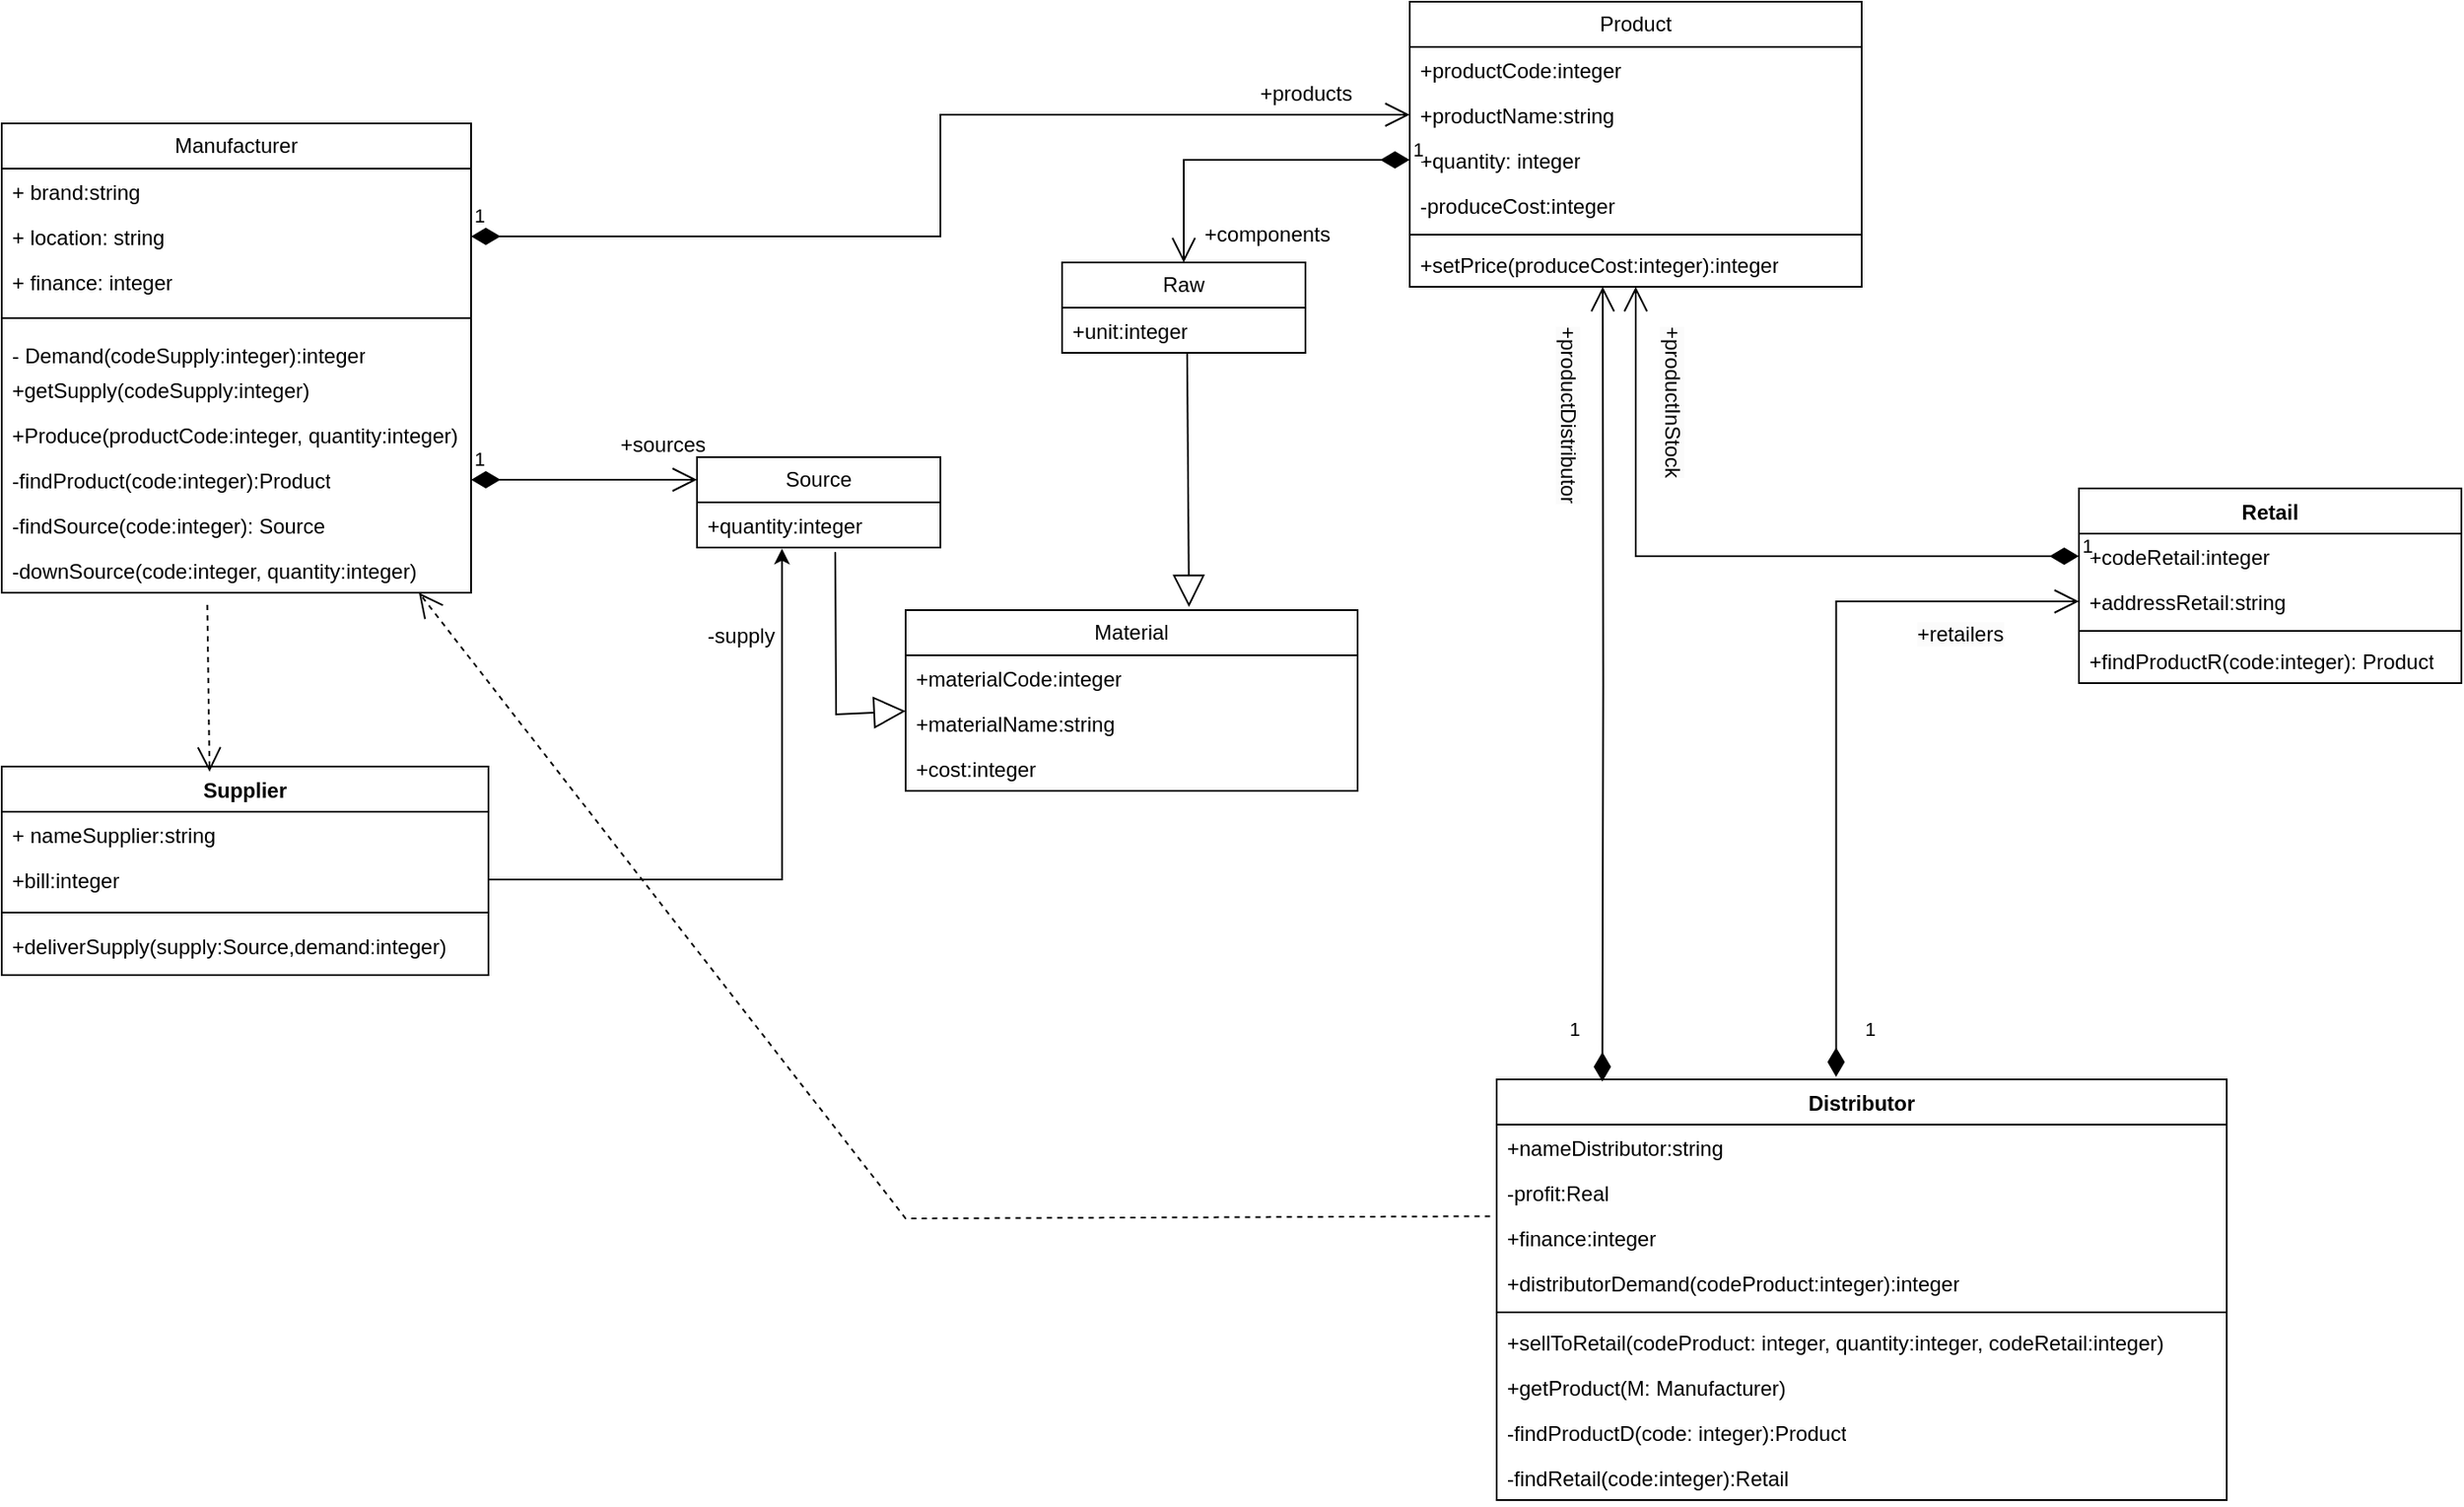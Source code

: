 <mxfile version="22.0.0" type="device">
  <diagram name="Page-1" id="9KDEoQG-ddyEXSRSi7oU">
    <mxGraphModel dx="2673" dy="1966" grid="1" gridSize="10" guides="1" tooltips="1" connect="1" arrows="1" fold="1" page="1" pageScale="1" pageWidth="850" pageHeight="1100" math="0" shadow="0">
      <root>
        <mxCell id="0" />
        <mxCell id="1" parent="0" />
        <mxCell id="i187cBd214ABWuoRDtF9-9" value="Product" style="swimlane;fontStyle=0;childLayout=stackLayout;horizontal=1;startSize=26;fillColor=none;horizontalStack=0;resizeParent=1;resizeParentMax=0;resizeLast=0;collapsible=1;marginBottom=0;whiteSpace=wrap;html=1;" parent="1" vertex="1">
          <mxGeometry x="40" y="-970" width="260" height="164" as="geometry" />
        </mxCell>
        <mxCell id="i187cBd214ABWuoRDtF9-10" value="+productCode:integer" style="text;strokeColor=none;fillColor=none;align=left;verticalAlign=top;spacingLeft=4;spacingRight=4;overflow=hidden;rotatable=0;points=[[0,0.5],[1,0.5]];portConstraint=eastwest;whiteSpace=wrap;html=1;" parent="i187cBd214ABWuoRDtF9-9" vertex="1">
          <mxGeometry y="26" width="260" height="26" as="geometry" />
        </mxCell>
        <mxCell id="i187cBd214ABWuoRDtF9-11" value="+productName:string" style="text;strokeColor=none;fillColor=none;align=left;verticalAlign=top;spacingLeft=4;spacingRight=4;overflow=hidden;rotatable=0;points=[[0,0.5],[1,0.5]];portConstraint=eastwest;whiteSpace=wrap;html=1;" parent="i187cBd214ABWuoRDtF9-9" vertex="1">
          <mxGeometry y="52" width="260" height="26" as="geometry" />
        </mxCell>
        <mxCell id="i187cBd214ABWuoRDtF9-21" value="+quantity: integer" style="text;strokeColor=none;fillColor=none;align=left;verticalAlign=top;spacingLeft=4;spacingRight=4;overflow=hidden;rotatable=0;points=[[0,0.5],[1,0.5]];portConstraint=eastwest;whiteSpace=wrap;html=1;" parent="i187cBd214ABWuoRDtF9-9" vertex="1">
          <mxGeometry y="78" width="260" height="26" as="geometry" />
        </mxCell>
        <mxCell id="i187cBd214ABWuoRDtF9-63" value="-produceCost:integer" style="text;strokeColor=none;fillColor=none;align=left;verticalAlign=top;spacingLeft=4;spacingRight=4;overflow=hidden;rotatable=0;points=[[0,0.5],[1,0.5]];portConstraint=eastwest;whiteSpace=wrap;html=1;" parent="i187cBd214ABWuoRDtF9-9" vertex="1">
          <mxGeometry y="104" width="260" height="26" as="geometry" />
        </mxCell>
        <mxCell id="i187cBd214ABWuoRDtF9-22" value="" style="line;strokeWidth=1;fillColor=none;align=left;verticalAlign=middle;spacingTop=-1;spacingLeft=3;spacingRight=3;rotatable=0;labelPosition=right;points=[];portConstraint=eastwest;strokeColor=inherit;" parent="i187cBd214ABWuoRDtF9-9" vertex="1">
          <mxGeometry y="130" width="260" height="8" as="geometry" />
        </mxCell>
        <mxCell id="i187cBd214ABWuoRDtF9-23" value="+setPrice(produceCost:integer):integer" style="text;strokeColor=none;fillColor=none;align=left;verticalAlign=top;spacingLeft=4;spacingRight=4;overflow=hidden;rotatable=0;points=[[0,0.5],[1,0.5]];portConstraint=eastwest;whiteSpace=wrap;html=1;" parent="i187cBd214ABWuoRDtF9-9" vertex="1">
          <mxGeometry y="138" width="260" height="26" as="geometry" />
        </mxCell>
        <mxCell id="i187cBd214ABWuoRDtF9-13" value="Manufacturer" style="swimlane;fontStyle=0;childLayout=stackLayout;horizontal=1;startSize=26;fillColor=none;horizontalStack=0;resizeParent=1;resizeParentMax=0;resizeLast=0;collapsible=1;marginBottom=0;whiteSpace=wrap;html=1;" parent="1" vertex="1">
          <mxGeometry x="-770" y="-900" width="270" height="270" as="geometry" />
        </mxCell>
        <mxCell id="i187cBd214ABWuoRDtF9-14" value="+ brand:string&lt;br&gt;" style="text;strokeColor=none;fillColor=none;align=left;verticalAlign=top;spacingLeft=4;spacingRight=4;overflow=hidden;rotatable=0;points=[[0,0.5],[1,0.5]];portConstraint=eastwest;whiteSpace=wrap;html=1;" parent="i187cBd214ABWuoRDtF9-13" vertex="1">
          <mxGeometry y="26" width="270" height="26" as="geometry" />
        </mxCell>
        <mxCell id="i187cBd214ABWuoRDtF9-15" value="+ location: string&lt;br&gt;" style="text;strokeColor=none;fillColor=none;align=left;verticalAlign=top;spacingLeft=4;spacingRight=4;overflow=hidden;rotatable=0;points=[[0,0.5],[1,0.5]];portConstraint=eastwest;whiteSpace=wrap;html=1;" parent="i187cBd214ABWuoRDtF9-13" vertex="1">
          <mxGeometry y="52" width="270" height="26" as="geometry" />
        </mxCell>
        <mxCell id="i187cBd214ABWuoRDtF9-16" value="+ finance: integer" style="text;strokeColor=none;fillColor=none;align=left;verticalAlign=top;spacingLeft=4;spacingRight=4;overflow=hidden;rotatable=0;points=[[0,0.5],[1,0.5]];portConstraint=eastwest;whiteSpace=wrap;html=1;" parent="i187cBd214ABWuoRDtF9-13" vertex="1">
          <mxGeometry y="78" width="270" height="26" as="geometry" />
        </mxCell>
        <mxCell id="i187cBd214ABWuoRDtF9-18" value="" style="line;strokeWidth=1;fillColor=none;align=left;verticalAlign=middle;spacingTop=-1;spacingLeft=3;spacingRight=3;rotatable=0;labelPosition=right;points=[];portConstraint=eastwest;strokeColor=inherit;" parent="i187cBd214ABWuoRDtF9-13" vertex="1">
          <mxGeometry y="104" width="270" height="16" as="geometry" />
        </mxCell>
        <mxCell id="i187cBd214ABWuoRDtF9-17" value="- Demand(codeSupply:integer):integer" style="text;strokeColor=none;fillColor=none;align=left;verticalAlign=top;spacingLeft=4;spacingRight=4;overflow=hidden;rotatable=0;points=[[0,0.5],[1,0.5]];portConstraint=eastwest;whiteSpace=wrap;html=1;" parent="i187cBd214ABWuoRDtF9-13" vertex="1">
          <mxGeometry y="120" width="270" height="20" as="geometry" />
        </mxCell>
        <mxCell id="i187cBd214ABWuoRDtF9-19" value="+getSupply(codeSupply:integer)" style="text;strokeColor=none;fillColor=none;align=left;verticalAlign=top;spacingLeft=4;spacingRight=4;overflow=hidden;rotatable=0;points=[[0,0.5],[1,0.5]];portConstraint=eastwest;whiteSpace=wrap;html=1;" parent="i187cBd214ABWuoRDtF9-13" vertex="1">
          <mxGeometry y="140" width="270" height="26" as="geometry" />
        </mxCell>
        <mxCell id="i187cBd214ABWuoRDtF9-20" value="+Produce(productCode:integer, quantity:integer)" style="text;strokeColor=none;fillColor=none;align=left;verticalAlign=top;spacingLeft=4;spacingRight=4;overflow=hidden;rotatable=0;points=[[0,0.5],[1,0.5]];portConstraint=eastwest;whiteSpace=wrap;html=1;" parent="i187cBd214ABWuoRDtF9-13" vertex="1">
          <mxGeometry y="166" width="270" height="26" as="geometry" />
        </mxCell>
        <mxCell id="i187cBd214ABWuoRDtF9-31" value="-findProduct(code:integer):Product" style="text;strokeColor=none;fillColor=none;align=left;verticalAlign=top;spacingLeft=4;spacingRight=4;overflow=hidden;rotatable=0;points=[[0,0.5],[1,0.5]];portConstraint=eastwest;whiteSpace=wrap;html=1;" parent="i187cBd214ABWuoRDtF9-13" vertex="1">
          <mxGeometry y="192" width="270" height="26" as="geometry" />
        </mxCell>
        <mxCell id="i187cBd214ABWuoRDtF9-32" value="-findSource(code:integer): Source" style="text;strokeColor=none;fillColor=none;align=left;verticalAlign=top;spacingLeft=4;spacingRight=4;overflow=hidden;rotatable=0;points=[[0,0.5],[1,0.5]];portConstraint=eastwest;whiteSpace=wrap;html=1;" parent="i187cBd214ABWuoRDtF9-13" vertex="1">
          <mxGeometry y="218" width="270" height="26" as="geometry" />
        </mxCell>
        <mxCell id="i187cBd214ABWuoRDtF9-33" value="-downSource(code:integer, quantity:integer)" style="text;strokeColor=none;fillColor=none;align=left;verticalAlign=top;spacingLeft=4;spacingRight=4;overflow=hidden;rotatable=0;points=[[0,0.5],[1,0.5]];portConstraint=eastwest;whiteSpace=wrap;html=1;" parent="i187cBd214ABWuoRDtF9-13" vertex="1">
          <mxGeometry y="244" width="270" height="26" as="geometry" />
        </mxCell>
        <mxCell id="i187cBd214ABWuoRDtF9-26" value="1" style="endArrow=open;html=1;endSize=12;startArrow=diamondThin;startSize=14;startFill=1;edgeStyle=orthogonalEdgeStyle;align=left;verticalAlign=bottom;rounded=0;exitX=1;exitY=0.5;exitDx=0;exitDy=0;entryX=0;entryY=0.5;entryDx=0;entryDy=0;" parent="1" source="i187cBd214ABWuoRDtF9-15" target="i187cBd214ABWuoRDtF9-11" edge="1">
          <mxGeometry x="-1" y="3" relative="1" as="geometry">
            <mxPoint x="-360" y="-730" as="sourcePoint" />
            <mxPoint x="-200" y="-730" as="targetPoint" />
          </mxGeometry>
        </mxCell>
        <mxCell id="i187cBd214ABWuoRDtF9-27" value="Supplier" style="swimlane;fontStyle=1;align=center;verticalAlign=top;childLayout=stackLayout;horizontal=1;startSize=26;horizontalStack=0;resizeParent=1;resizeParentMax=0;resizeLast=0;collapsible=1;marginBottom=0;whiteSpace=wrap;html=1;" parent="1" vertex="1">
          <mxGeometry x="-770" y="-530" width="280" height="120" as="geometry" />
        </mxCell>
        <mxCell id="i187cBd214ABWuoRDtF9-34" value="+ nameSupplier:string" style="text;strokeColor=none;fillColor=none;align=left;verticalAlign=top;spacingLeft=4;spacingRight=4;overflow=hidden;rotatable=0;points=[[0,0.5],[1,0.5]];portConstraint=eastwest;whiteSpace=wrap;html=1;" parent="i187cBd214ABWuoRDtF9-27" vertex="1">
          <mxGeometry y="26" width="280" height="26" as="geometry" />
        </mxCell>
        <mxCell id="i187cBd214ABWuoRDtF9-35" value="+bill:integer" style="text;strokeColor=none;fillColor=none;align=left;verticalAlign=top;spacingLeft=4;spacingRight=4;overflow=hidden;rotatable=0;points=[[0,0.5],[1,0.5]];portConstraint=eastwest;whiteSpace=wrap;html=1;" parent="i187cBd214ABWuoRDtF9-27" vertex="1">
          <mxGeometry y="52" width="280" height="26" as="geometry" />
        </mxCell>
        <mxCell id="i187cBd214ABWuoRDtF9-29" value="" style="line;strokeWidth=1;fillColor=none;align=left;verticalAlign=middle;spacingTop=-1;spacingLeft=3;spacingRight=3;rotatable=0;labelPosition=right;points=[];portConstraint=eastwest;strokeColor=inherit;" parent="i187cBd214ABWuoRDtF9-27" vertex="1">
          <mxGeometry y="78" width="280" height="12" as="geometry" />
        </mxCell>
        <mxCell id="i187cBd214ABWuoRDtF9-30" value="+deliverSupply(supply:Source,demand:integer)" style="text;strokeColor=none;fillColor=none;align=left;verticalAlign=top;spacingLeft=4;spacingRight=4;overflow=hidden;rotatable=0;points=[[0,0.5],[1,0.5]];portConstraint=eastwest;whiteSpace=wrap;html=1;" parent="i187cBd214ABWuoRDtF9-27" vertex="1">
          <mxGeometry y="90" width="280" height="30" as="geometry" />
        </mxCell>
        <mxCell id="i187cBd214ABWuoRDtF9-36" value="Material" style="swimlane;fontStyle=0;childLayout=stackLayout;horizontal=1;startSize=26;fillColor=none;horizontalStack=0;resizeParent=1;resizeParentMax=0;resizeLast=0;collapsible=1;marginBottom=0;whiteSpace=wrap;html=1;" parent="1" vertex="1">
          <mxGeometry x="-250" y="-620" width="260" height="104" as="geometry" />
        </mxCell>
        <mxCell id="i187cBd214ABWuoRDtF9-37" value="+materialCode:integer" style="text;strokeColor=none;fillColor=none;align=left;verticalAlign=top;spacingLeft=4;spacingRight=4;overflow=hidden;rotatable=0;points=[[0,0.5],[1,0.5]];portConstraint=eastwest;whiteSpace=wrap;html=1;" parent="i187cBd214ABWuoRDtF9-36" vertex="1">
          <mxGeometry y="26" width="260" height="26" as="geometry" />
        </mxCell>
        <mxCell id="i187cBd214ABWuoRDtF9-38" value="+materialName:string" style="text;strokeColor=none;fillColor=none;align=left;verticalAlign=top;spacingLeft=4;spacingRight=4;overflow=hidden;rotatable=0;points=[[0,0.5],[1,0.5]];portConstraint=eastwest;whiteSpace=wrap;html=1;" parent="i187cBd214ABWuoRDtF9-36" vertex="1">
          <mxGeometry y="52" width="260" height="26" as="geometry" />
        </mxCell>
        <mxCell id="i187cBd214ABWuoRDtF9-39" value="+cost:integer" style="text;strokeColor=none;fillColor=none;align=left;verticalAlign=top;spacingLeft=4;spacingRight=4;overflow=hidden;rotatable=0;points=[[0,0.5],[1,0.5]];portConstraint=eastwest;whiteSpace=wrap;html=1;" parent="i187cBd214ABWuoRDtF9-36" vertex="1">
          <mxGeometry y="78" width="260" height="26" as="geometry" />
        </mxCell>
        <mxCell id="i187cBd214ABWuoRDtF9-42" value="Source" style="swimlane;fontStyle=0;childLayout=stackLayout;horizontal=1;startSize=26;fillColor=none;horizontalStack=0;resizeParent=1;resizeParentMax=0;resizeLast=0;collapsible=1;marginBottom=0;whiteSpace=wrap;html=1;" parent="1" vertex="1">
          <mxGeometry x="-370" y="-708" width="140" height="52" as="geometry" />
        </mxCell>
        <mxCell id="i187cBd214ABWuoRDtF9-43" value="+quantity:integer" style="text;strokeColor=none;fillColor=none;align=left;verticalAlign=top;spacingLeft=4;spacingRight=4;overflow=hidden;rotatable=0;points=[[0,0.5],[1,0.5]];portConstraint=eastwest;whiteSpace=wrap;html=1;" parent="i187cBd214ABWuoRDtF9-42" vertex="1">
          <mxGeometry y="26" width="140" height="26" as="geometry" />
        </mxCell>
        <mxCell id="i187cBd214ABWuoRDtF9-46" value="Raw" style="swimlane;fontStyle=0;childLayout=stackLayout;horizontal=1;startSize=26;fillColor=none;horizontalStack=0;resizeParent=1;resizeParentMax=0;resizeLast=0;collapsible=1;marginBottom=0;whiteSpace=wrap;html=1;" parent="1" vertex="1">
          <mxGeometry x="-160" y="-820" width="140" height="52" as="geometry" />
        </mxCell>
        <mxCell id="i187cBd214ABWuoRDtF9-47" value="+unit:integer" style="text;strokeColor=none;fillColor=none;align=left;verticalAlign=top;spacingLeft=4;spacingRight=4;overflow=hidden;rotatable=0;points=[[0,0.5],[1,0.5]];portConstraint=eastwest;whiteSpace=wrap;html=1;" parent="i187cBd214ABWuoRDtF9-46" vertex="1">
          <mxGeometry y="26" width="140" height="26" as="geometry" />
        </mxCell>
        <mxCell id="i187cBd214ABWuoRDtF9-48" value="1" style="endArrow=open;html=1;endSize=12;startArrow=diamondThin;startSize=14;startFill=1;edgeStyle=orthogonalEdgeStyle;align=left;verticalAlign=bottom;rounded=0;exitX=1;exitY=0.5;exitDx=0;exitDy=0;entryX=0;entryY=0.25;entryDx=0;entryDy=0;" parent="1" source="i187cBd214ABWuoRDtF9-31" target="i187cBd214ABWuoRDtF9-42" edge="1">
          <mxGeometry x="-1" y="3" relative="1" as="geometry">
            <mxPoint x="-480" y="-810" as="sourcePoint" />
            <mxPoint x="-320" y="-810" as="targetPoint" />
          </mxGeometry>
        </mxCell>
        <mxCell id="i187cBd214ABWuoRDtF9-55" value="" style="endArrow=block;endSize=16;endFill=0;html=1;rounded=0;exitX=0.568;exitY=1.1;exitDx=0;exitDy=0;exitPerimeter=0;" parent="1" source="i187cBd214ABWuoRDtF9-43" target="i187cBd214ABWuoRDtF9-36" edge="1">
          <mxGeometry width="160" relative="1" as="geometry">
            <mxPoint x="-290" y="-810" as="sourcePoint" />
            <mxPoint x="-130" y="-810" as="targetPoint" />
            <Array as="points">
              <mxPoint x="-290" y="-560" />
            </Array>
          </mxGeometry>
        </mxCell>
        <mxCell id="i187cBd214ABWuoRDtF9-56" value="" style="endArrow=block;endSize=16;endFill=0;html=1;rounded=0;entryX=0.627;entryY=-0.017;entryDx=0;entryDy=0;entryPerimeter=0;exitX=0.514;exitY=1.02;exitDx=0;exitDy=0;exitPerimeter=0;" parent="1" source="i187cBd214ABWuoRDtF9-47" target="i187cBd214ABWuoRDtF9-36" edge="1">
          <mxGeometry width="160" relative="1" as="geometry">
            <mxPoint x="-290" y="-810" as="sourcePoint" />
            <mxPoint x="-130" y="-810" as="targetPoint" />
          </mxGeometry>
        </mxCell>
        <mxCell id="i187cBd214ABWuoRDtF9-57" value="" style="endArrow=open;endSize=12;dashed=1;html=1;rounded=0;exitX=0.438;exitY=1.269;exitDx=0;exitDy=0;entryX=0.427;entryY=0.025;entryDx=0;entryDy=0;entryPerimeter=0;exitPerimeter=0;" parent="1" source="i187cBd214ABWuoRDtF9-33" target="i187cBd214ABWuoRDtF9-27" edge="1">
          <mxGeometry width="160" relative="1" as="geometry">
            <mxPoint x="-400" y="-640" as="sourcePoint" />
            <mxPoint x="-240" y="-640" as="targetPoint" />
            <Array as="points" />
          </mxGeometry>
        </mxCell>
        <mxCell id="i187cBd214ABWuoRDtF9-59" value="Distributor" style="swimlane;fontStyle=1;align=center;verticalAlign=top;childLayout=stackLayout;horizontal=1;startSize=26;horizontalStack=0;resizeParent=1;resizeParentMax=0;resizeLast=0;collapsible=1;marginBottom=0;whiteSpace=wrap;html=1;" parent="1" vertex="1">
          <mxGeometry x="90" y="-350" width="420" height="242" as="geometry" />
        </mxCell>
        <mxCell id="i187cBd214ABWuoRDtF9-65" value="+nameDistributor:string&lt;br&gt;" style="text;strokeColor=none;fillColor=none;align=left;verticalAlign=top;spacingLeft=4;spacingRight=4;overflow=hidden;rotatable=0;points=[[0,0.5],[1,0.5]];portConstraint=eastwest;whiteSpace=wrap;html=1;" parent="i187cBd214ABWuoRDtF9-59" vertex="1">
          <mxGeometry y="26" width="420" height="26" as="geometry" />
        </mxCell>
        <mxCell id="i187cBd214ABWuoRDtF9-64" value="-profit:Real" style="text;strokeColor=none;fillColor=none;align=left;verticalAlign=top;spacingLeft=4;spacingRight=4;overflow=hidden;rotatable=0;points=[[0,0.5],[1,0.5]];portConstraint=eastwest;whiteSpace=wrap;html=1;" parent="i187cBd214ABWuoRDtF9-59" vertex="1">
          <mxGeometry y="52" width="420" height="26" as="geometry" />
        </mxCell>
        <mxCell id="i187cBd214ABWuoRDtF9-60" value="+finance:integer" style="text;strokeColor=none;fillColor=none;align=left;verticalAlign=top;spacingLeft=4;spacingRight=4;overflow=hidden;rotatable=0;points=[[0,0.5],[1,0.5]];portConstraint=eastwest;whiteSpace=wrap;html=1;" parent="i187cBd214ABWuoRDtF9-59" vertex="1">
          <mxGeometry y="78" width="420" height="26" as="geometry" />
        </mxCell>
        <mxCell id="i187cBd214ABWuoRDtF9-66" value="+distributorDemand(codeProduct:integer):integer" style="text;strokeColor=none;fillColor=none;align=left;verticalAlign=top;spacingLeft=4;spacingRight=4;overflow=hidden;rotatable=0;points=[[0,0.5],[1,0.5]];portConstraint=eastwest;whiteSpace=wrap;html=1;" parent="i187cBd214ABWuoRDtF9-59" vertex="1">
          <mxGeometry y="104" width="420" height="26" as="geometry" />
        </mxCell>
        <mxCell id="i187cBd214ABWuoRDtF9-61" value="" style="line;strokeWidth=1;fillColor=none;align=left;verticalAlign=middle;spacingTop=-1;spacingLeft=3;spacingRight=3;rotatable=0;labelPosition=right;points=[];portConstraint=eastwest;strokeColor=inherit;" parent="i187cBd214ABWuoRDtF9-59" vertex="1">
          <mxGeometry y="130" width="420" height="8" as="geometry" />
        </mxCell>
        <mxCell id="i187cBd214ABWuoRDtF9-67" value="+sellToRetail(codeProduct: integer, quantity:integer, codeRetail:integer)" style="text;strokeColor=none;fillColor=none;align=left;verticalAlign=top;spacingLeft=4;spacingRight=4;overflow=hidden;rotatable=0;points=[[0,0.5],[1,0.5]];portConstraint=eastwest;whiteSpace=wrap;html=1;" parent="i187cBd214ABWuoRDtF9-59" vertex="1">
          <mxGeometry y="138" width="420" height="26" as="geometry" />
        </mxCell>
        <mxCell id="i187cBd214ABWuoRDtF9-62" value="+getProduct(M: Manufacturer)" style="text;strokeColor=none;fillColor=none;align=left;verticalAlign=top;spacingLeft=4;spacingRight=4;overflow=hidden;rotatable=0;points=[[0,0.5],[1,0.5]];portConstraint=eastwest;whiteSpace=wrap;html=1;" parent="i187cBd214ABWuoRDtF9-59" vertex="1">
          <mxGeometry y="164" width="420" height="26" as="geometry" />
        </mxCell>
        <mxCell id="i187cBd214ABWuoRDtF9-69" value="-findProductD(code: integer):Product" style="text;strokeColor=none;fillColor=none;align=left;verticalAlign=top;spacingLeft=4;spacingRight=4;overflow=hidden;rotatable=0;points=[[0,0.5],[1,0.5]];portConstraint=eastwest;whiteSpace=wrap;html=1;" parent="i187cBd214ABWuoRDtF9-59" vertex="1">
          <mxGeometry y="190" width="420" height="26" as="geometry" />
        </mxCell>
        <mxCell id="i187cBd214ABWuoRDtF9-68" value="-findRetail(code:integer):Retail" style="text;strokeColor=none;fillColor=none;align=left;verticalAlign=top;spacingLeft=4;spacingRight=4;overflow=hidden;rotatable=0;points=[[0,0.5],[1,0.5]];portConstraint=eastwest;whiteSpace=wrap;html=1;" parent="i187cBd214ABWuoRDtF9-59" vertex="1">
          <mxGeometry y="216" width="420" height="26" as="geometry" />
        </mxCell>
        <mxCell id="i187cBd214ABWuoRDtF9-70" value="Retail" style="swimlane;fontStyle=1;align=center;verticalAlign=top;childLayout=stackLayout;horizontal=1;startSize=26;horizontalStack=0;resizeParent=1;resizeParentMax=0;resizeLast=0;collapsible=1;marginBottom=0;whiteSpace=wrap;html=1;" parent="1" vertex="1">
          <mxGeometry x="425" y="-690" width="220" height="112" as="geometry" />
        </mxCell>
        <mxCell id="i187cBd214ABWuoRDtF9-71" value="+codeRetail:integer" style="text;strokeColor=none;fillColor=none;align=left;verticalAlign=top;spacingLeft=4;spacingRight=4;overflow=hidden;rotatable=0;points=[[0,0.5],[1,0.5]];portConstraint=eastwest;whiteSpace=wrap;html=1;" parent="i187cBd214ABWuoRDtF9-70" vertex="1">
          <mxGeometry y="26" width="220" height="26" as="geometry" />
        </mxCell>
        <mxCell id="i187cBd214ABWuoRDtF9-74" value="+addressRetail:string" style="text;strokeColor=none;fillColor=none;align=left;verticalAlign=top;spacingLeft=4;spacingRight=4;overflow=hidden;rotatable=0;points=[[0,0.5],[1,0.5]];portConstraint=eastwest;whiteSpace=wrap;html=1;" parent="i187cBd214ABWuoRDtF9-70" vertex="1">
          <mxGeometry y="52" width="220" height="26" as="geometry" />
        </mxCell>
        <mxCell id="i187cBd214ABWuoRDtF9-72" value="" style="line;strokeWidth=1;fillColor=none;align=left;verticalAlign=middle;spacingTop=-1;spacingLeft=3;spacingRight=3;rotatable=0;labelPosition=right;points=[];portConstraint=eastwest;strokeColor=inherit;" parent="i187cBd214ABWuoRDtF9-70" vertex="1">
          <mxGeometry y="78" width="220" height="8" as="geometry" />
        </mxCell>
        <mxCell id="i187cBd214ABWuoRDtF9-73" value="+findProductR(code:integer): Product" style="text;strokeColor=none;fillColor=none;align=left;verticalAlign=top;spacingLeft=4;spacingRight=4;overflow=hidden;rotatable=0;points=[[0,0.5],[1,0.5]];portConstraint=eastwest;whiteSpace=wrap;html=1;" parent="i187cBd214ABWuoRDtF9-70" vertex="1">
          <mxGeometry y="86" width="220" height="26" as="geometry" />
        </mxCell>
        <mxCell id="i187cBd214ABWuoRDtF9-78" value="1" style="endArrow=open;html=1;endSize=12;startArrow=diamondThin;startSize=14;startFill=1;edgeStyle=orthogonalEdgeStyle;align=left;verticalAlign=bottom;rounded=0;exitX=0;exitY=0.5;exitDx=0;exitDy=0;entryX=0.5;entryY=0;entryDx=0;entryDy=0;" parent="1" source="i187cBd214ABWuoRDtF9-21" target="i187cBd214ABWuoRDtF9-46" edge="1">
          <mxGeometry x="-1" y="3" relative="1" as="geometry">
            <mxPoint x="10" y="-680" as="sourcePoint" />
            <mxPoint x="170" y="-680" as="targetPoint" />
          </mxGeometry>
        </mxCell>
        <mxCell id="i187cBd214ABWuoRDtF9-79" value="1" style="endArrow=open;html=1;endSize=12;startArrow=diamondThin;startSize=14;startFill=1;edgeStyle=orthogonalEdgeStyle;align=left;verticalAlign=bottom;rounded=0;exitX=0.19;exitY=0.005;exitDx=0;exitDy=0;exitPerimeter=0;" parent="1" edge="1">
          <mxGeometry x="-0.907" y="21" relative="1" as="geometry">
            <mxPoint x="150.8" y="-348.79" as="sourcePoint" />
            <mxPoint x="151.029" y="-806" as="targetPoint" />
            <mxPoint as="offset" />
          </mxGeometry>
        </mxCell>
        <mxCell id="i187cBd214ABWuoRDtF9-81" value="1" style="endArrow=open;html=1;endSize=12;startArrow=diamondThin;startSize=14;startFill=1;edgeStyle=orthogonalEdgeStyle;align=left;verticalAlign=bottom;rounded=0;exitX=0;exitY=0.5;exitDx=0;exitDy=0;" parent="1" source="i187cBd214ABWuoRDtF9-71" target="i187cBd214ABWuoRDtF9-9" edge="1">
          <mxGeometry x="-1" y="3" relative="1" as="geometry">
            <mxPoint x="570" y="-670" as="sourcePoint" />
            <mxPoint x="730" y="-670" as="targetPoint" />
          </mxGeometry>
        </mxCell>
        <mxCell id="i187cBd214ABWuoRDtF9-82" value="1" style="endArrow=open;html=1;endSize=12;startArrow=diamondThin;startSize=14;startFill=1;edgeStyle=orthogonalEdgeStyle;align=left;verticalAlign=bottom;rounded=0;entryX=0;entryY=0.5;entryDx=0;entryDy=0;exitX=0.465;exitY=-0.006;exitDx=0;exitDy=0;exitPerimeter=0;" parent="1" source="i187cBd214ABWuoRDtF9-59" target="i187cBd214ABWuoRDtF9-74" edge="1">
          <mxGeometry x="-0.91" y="-15" relative="1" as="geometry">
            <mxPoint x="10" y="-680" as="sourcePoint" />
            <mxPoint x="170" y="-680" as="targetPoint" />
            <mxPoint as="offset" />
          </mxGeometry>
        </mxCell>
        <mxCell id="i187cBd214ABWuoRDtF9-83" value="" style="endArrow=open;endSize=12;dashed=1;html=1;rounded=0;exitX=-0.009;exitY=0.027;exitDx=0;exitDy=0;exitPerimeter=0;" parent="1" source="i187cBd214ABWuoRDtF9-60" target="i187cBd214ABWuoRDtF9-13" edge="1">
          <mxGeometry width="160" relative="1" as="geometry">
            <mxPoint x="80" y="-280" as="sourcePoint" />
            <mxPoint x="170" y="-530" as="targetPoint" />
            <Array as="points">
              <mxPoint x="-250" y="-270" />
            </Array>
          </mxGeometry>
        </mxCell>
        <mxCell id="6ICzLL0ou_vwck0VQH4V-1" value="+products" style="text;html=1;align=center;verticalAlign=middle;resizable=0;points=[];autosize=1;strokeColor=none;fillColor=none;" parent="1" vertex="1">
          <mxGeometry x="-60" y="-932" width="80" height="30" as="geometry" />
        </mxCell>
        <mxCell id="6ICzLL0ou_vwck0VQH4V-2" value="+sources" style="text;html=1;align=center;verticalAlign=middle;resizable=0;points=[];autosize=1;strokeColor=none;fillColor=none;" parent="1" vertex="1">
          <mxGeometry x="-425" y="-730" width="70" height="30" as="geometry" />
        </mxCell>
        <mxCell id="6ICzLL0ou_vwck0VQH4V-3" value="&lt;div style=&quot;text-align: center;&quot;&gt;+&lt;span style=&quot;background-color: initial;&quot;&gt;components&lt;/span&gt;&lt;/div&gt;" style="text;whiteSpace=wrap;html=1;" parent="1" vertex="1">
          <mxGeometry x="-80" y="-850" width="90" height="40" as="geometry" />
        </mxCell>
        <mxCell id="6ICzLL0ou_vwck0VQH4V-4" value="&lt;span style=&quot;color: rgb(0, 0, 0); font-family: Helvetica; font-size: 12px; font-style: normal; font-variant-ligatures: normal; font-variant-caps: normal; font-weight: 400; letter-spacing: normal; orphans: 2; text-align: center; text-indent: 0px; text-transform: none; widows: 2; word-spacing: 0px; -webkit-text-stroke-width: 0px; background-color: rgb(251, 251, 251); text-decoration-thickness: initial; text-decoration-style: initial; text-decoration-color: initial; float: none; display: inline !important;&quot;&gt;+productInStock&lt;br&gt;&lt;br&gt;&lt;/span&gt;" style="text;whiteSpace=wrap;html=1;rotation=90;" parent="1" vertex="1">
          <mxGeometry x="140" y="-760" width="90" height="40" as="geometry" />
        </mxCell>
        <mxCell id="6ICzLL0ou_vwck0VQH4V-5" value="&lt;span style=&quot;color: rgb(0, 0, 0); font-family: Helvetica; font-size: 12px; font-style: normal; font-variant-ligatures: normal; font-variant-caps: normal; font-weight: 400; letter-spacing: normal; orphans: 2; text-align: center; text-indent: 0px; text-transform: none; widows: 2; word-spacing: 0px; -webkit-text-stroke-width: 0px; background-color: rgb(251, 251, 251); text-decoration-thickness: initial; text-decoration-style: initial; text-decoration-color: initial; float: none; display: inline !important;&quot;&gt;+productDistributor&lt;br&gt;&lt;br&gt;&lt;/span&gt;" style="text;whiteSpace=wrap;html=1;rotation=90;" parent="1" vertex="1">
          <mxGeometry x="80" y="-760" width="90" height="40" as="geometry" />
        </mxCell>
        <mxCell id="ZpNPNRGrxNCHi5ajJaK1-1" value="&lt;span style=&quot;color: rgb(0, 0, 0); font-family: Helvetica; font-size: 12px; font-style: normal; font-variant-ligatures: normal; font-variant-caps: normal; font-weight: 400; letter-spacing: normal; orphans: 2; text-align: center; text-indent: 0px; text-transform: none; widows: 2; word-spacing: 0px; -webkit-text-stroke-width: 0px; background-color: rgb(251, 251, 251); text-decoration-thickness: initial; text-decoration-style: initial; text-decoration-color: initial; float: none; display: inline !important;&quot;&gt;+retailers&lt;br&gt;&lt;br&gt;&lt;/span&gt;" style="text;whiteSpace=wrap;html=1;rotation=0;" parent="1" vertex="1">
          <mxGeometry x="330" y="-620" width="90" height="40" as="geometry" />
        </mxCell>
        <mxCell id="3TkB9PbHdfovESvF4tlF-1" style="edgeStyle=orthogonalEdgeStyle;rounded=0;orthogonalLoop=1;jettySize=auto;html=1;exitX=1;exitY=0.5;exitDx=0;exitDy=0;entryX=0.349;entryY=1.023;entryDx=0;entryDy=0;entryPerimeter=0;" edge="1" parent="1" source="i187cBd214ABWuoRDtF9-35" target="i187cBd214ABWuoRDtF9-43">
          <mxGeometry relative="1" as="geometry" />
        </mxCell>
        <mxCell id="3TkB9PbHdfovESvF4tlF-2" value="-supply" style="text;html=1;align=center;verticalAlign=middle;resizable=0;points=[];autosize=1;strokeColor=none;fillColor=none;" vertex="1" parent="1">
          <mxGeometry x="-375" y="-620" width="60" height="30" as="geometry" />
        </mxCell>
      </root>
    </mxGraphModel>
  </diagram>
</mxfile>
